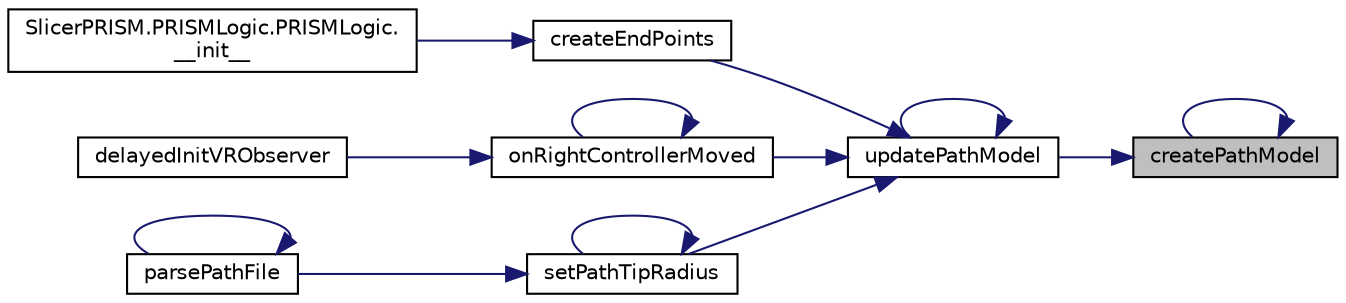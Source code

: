 digraph "createPathModel"
{
 // LATEX_PDF_SIZE
  bgcolor="transparent";
  edge [fontname="Helvetica",fontsize="10",labelfontname="Helvetica",labelfontsize="10"];
  node [fontname="Helvetica",fontsize="10",shape=record];
  rankdir="RL";
  Node1 [label="createPathModel",height=0.2,width=0.4,color="black", fillcolor="grey75", style="filled", fontcolor="black",tooltip=" "];
  Node1 -> Node1 [dir="back",color="midnightblue",fontsize="10",style="solid",fontname="Helvetica"];
  Node1 -> Node2 [dir="back",color="midnightblue",fontsize="10",style="solid",fontname="Helvetica"];
  Node2 [label="updatePathModel",height=0.2,width=0.4,color="black",URL="$class_p_r_i_s_m_1_1_straight_needle_insertion_logic.html#af9dcd5143df6c795adf29c47beabf26b",tooltip=" "];
  Node2 -> Node3 [dir="back",color="midnightblue",fontsize="10",style="solid",fontname="Helvetica"];
  Node3 [label="createEndPoints",height=0.2,width=0.4,color="black",URL="$class_p_r_i_s_m_1_1_straight_needle_insertion_logic.html#a5173eecbb877b2a2d986cc60706f2594",tooltip=" "];
  Node3 -> Node4 [dir="back",color="midnightblue",fontsize="10",style="solid",fontname="Helvetica"];
  Node4 [label="SlicerPRISM.PRISMLogic.PRISMLogic.\l__init__",height=0.2,width=0.4,color="black",URL="$class_slicer_p_r_i_s_m_1_1_p_r_i_s_m_logic_1_1_p_r_i_s_m_logic.html#ae64f0875afe3067b97ba370b354b9213",tooltip=" "];
  Node2 -> Node5 [dir="back",color="midnightblue",fontsize="10",style="solid",fontname="Helvetica"];
  Node5 [label="onRightControllerMoved",height=0.2,width=0.4,color="black",URL="$class_p_r_i_s_m_1_1_straight_needle_insertion_logic.html#a3634ff4fb8d67cfd0d14c6008deacc9b",tooltip=" "];
  Node5 -> Node6 [dir="back",color="midnightblue",fontsize="10",style="solid",fontname="Helvetica"];
  Node6 [label="delayedInitVRObserver",height=0.2,width=0.4,color="black",URL="$class_p_r_i_s_m_1_1_straight_needle_insertion_logic.html#af0ccacbefaa58e984038a12bdaca2aae",tooltip=" "];
  Node5 -> Node5 [dir="back",color="midnightblue",fontsize="10",style="solid",fontname="Helvetica"];
  Node2 -> Node7 [dir="back",color="midnightblue",fontsize="10",style="solid",fontname="Helvetica"];
  Node7 [label="setPathTipRadius",height=0.2,width=0.4,color="black",URL="$class_p_r_i_s_m_1_1_straight_needle_insertion_logic.html#a34b46ec51e36710ca84f8ee6028e7285",tooltip=" "];
  Node7 -> Node8 [dir="back",color="midnightblue",fontsize="10",style="solid",fontname="Helvetica"];
  Node8 [label="parsePathFile",height=0.2,width=0.4,color="black",URL="$class_p_r_i_s_m_1_1_straight_needle_insertion_logic.html#a25ea3c5b1eedfdb288727d2c799f5049",tooltip=" "];
  Node8 -> Node8 [dir="back",color="midnightblue",fontsize="10",style="solid",fontname="Helvetica"];
  Node7 -> Node7 [dir="back",color="midnightblue",fontsize="10",style="solid",fontname="Helvetica"];
  Node2 -> Node2 [dir="back",color="midnightblue",fontsize="10",style="solid",fontname="Helvetica"];
}
